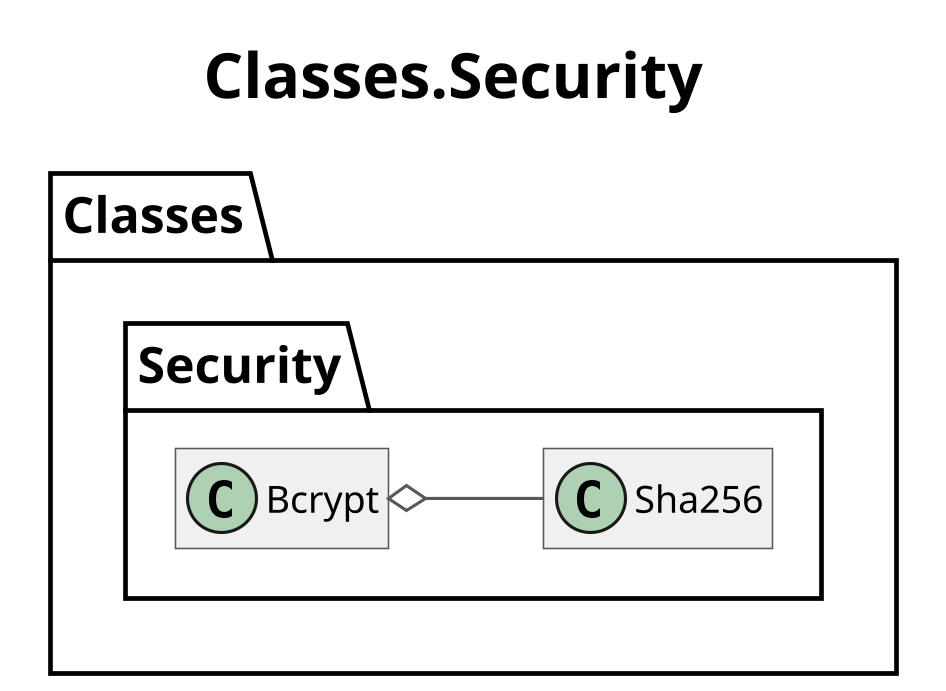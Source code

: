 @startuml NEA
skinparam classAttributeIconSize 0
skinparam classFontSize 16
skinparam classFontName Trebuchet MS
skinparam classBackgroundColor #F0F0F0
skinparam classBorderColor #585858
skinparam classArrowColor #585858
skinparam wrapWidth 400
skinparam RoundCorner 0
skinparam DefaultFontName Trebuchet MS
skinparam DefaultFontSize 16
skinparam ClassFontSize 16
skinparam TitleFontSize 20
skinparam ClassAttributeFontSize 12
skinparam Dpi 300
skinparam svgAntiAlias true
skinparam Linetype ortho
skinparam Nodesep 50
skinparam ranksep 50

left to right direction

title Classes.Security

namespace Classes {
    namespace Security {
        class Bcrypt
        class Sha256
    }
}

Classes.Security.Bcrypt o-- Classes.Security.Sha256

hide members
@enduml